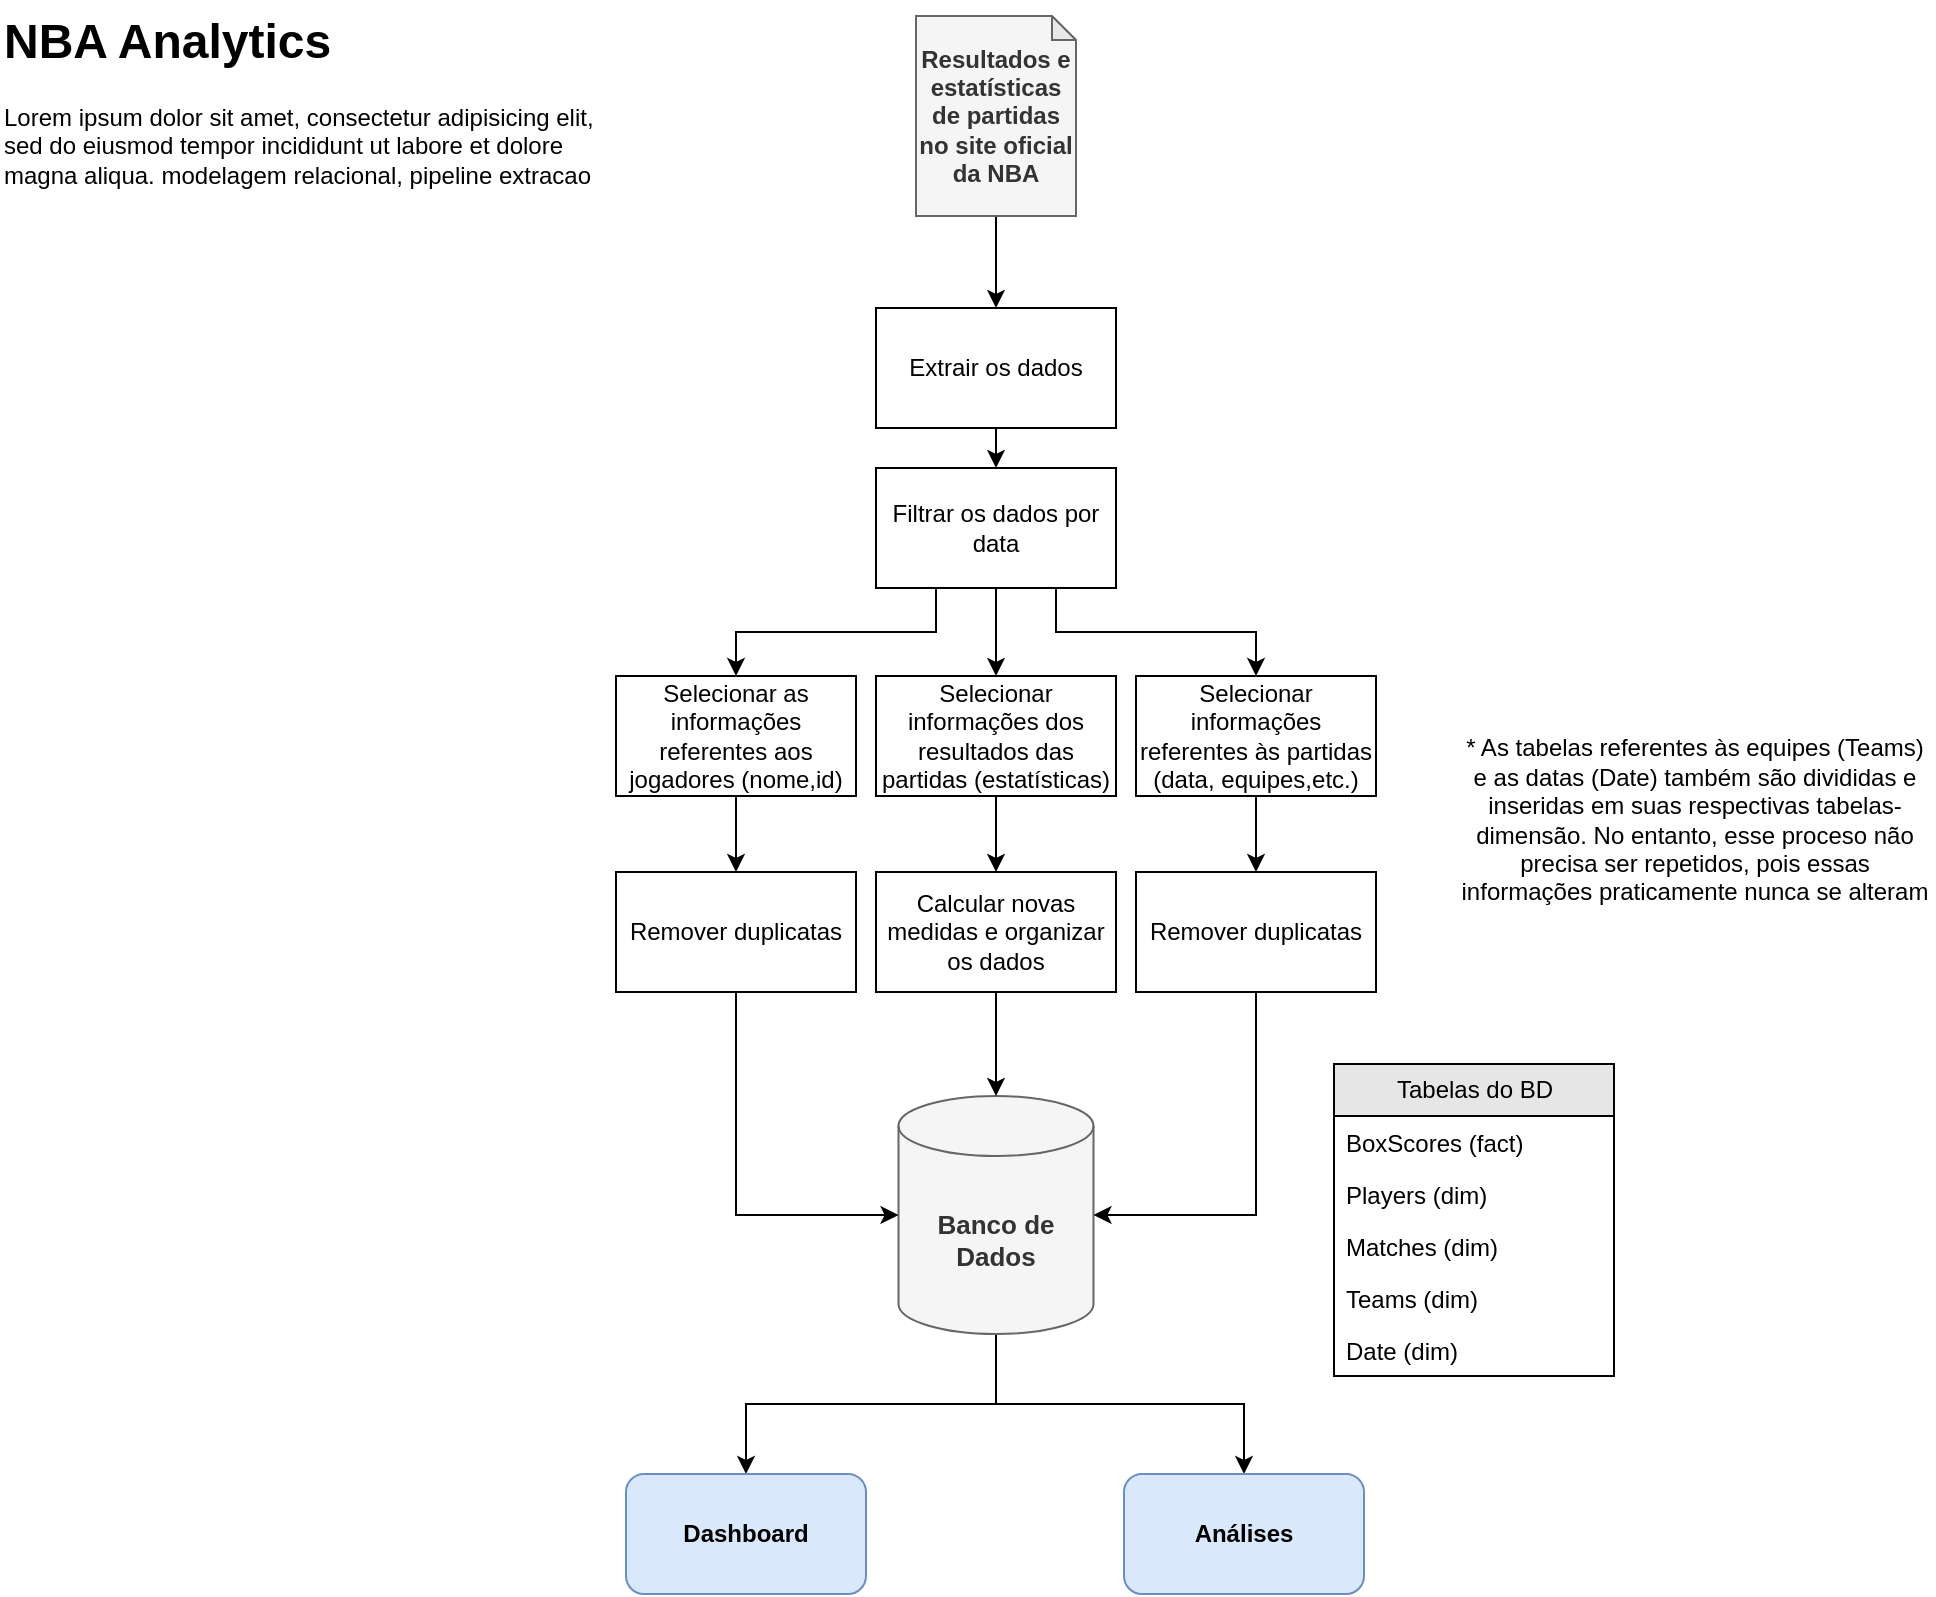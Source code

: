 <mxfile version="24.4.6" type="device">
  <diagram name="Página-1" id="Kj-l54VVts99x-T9ZCAx">
    <mxGraphModel dx="880" dy="434" grid="0" gridSize="10" guides="1" tooltips="1" connect="1" arrows="1" fold="1" page="1" pageScale="1" pageWidth="530" pageHeight="670" background="#FFFFFF" math="0" shadow="0">
      <root>
        <mxCell id="0" />
        <mxCell id="1" parent="0" />
        <mxCell id="TvcZUfRdJttuHaKvoJkn-2" style="edgeStyle=orthogonalEdgeStyle;rounded=0;orthogonalLoop=1;jettySize=auto;html=1;exitX=0.5;exitY=1;exitDx=0;exitDy=0;exitPerimeter=0;" parent="1" source="hUrVYdN8rmowNbnYmtl_-1" target="hUrVYdN8rmowNbnYmtl_-16" edge="1">
          <mxGeometry relative="1" as="geometry" />
        </mxCell>
        <mxCell id="hUrVYdN8rmowNbnYmtl_-1" value="&lt;span&gt;Resultados e estatísticas de partidas no site oficial da NBA&lt;/span&gt;" style="shape=note;whiteSpace=wrap;html=1;backgroundOutline=1;darkOpacity=0.05;size=12;rounded=0;fillColor=#f5f5f5;strokeColor=#666666;fontColor=#333333;fontStyle=1" parent="1" vertex="1">
          <mxGeometry x="488" y="35" width="80" height="100" as="geometry" />
        </mxCell>
        <mxCell id="TvcZUfRdJttuHaKvoJkn-15" style="edgeStyle=orthogonalEdgeStyle;rounded=0;orthogonalLoop=1;jettySize=auto;html=1;exitX=0.5;exitY=1;exitDx=0;exitDy=0;entryX=0.5;entryY=0;entryDx=0;entryDy=0;" parent="1" source="hUrVYdN8rmowNbnYmtl_-16" target="TvcZUfRdJttuHaKvoJkn-3" edge="1">
          <mxGeometry relative="1" as="geometry" />
        </mxCell>
        <mxCell id="hUrVYdN8rmowNbnYmtl_-16" value="Extrair os dados" style="rounded=0;whiteSpace=wrap;html=1;" parent="1" vertex="1">
          <mxGeometry x="468" y="181" width="120" height="60" as="geometry" />
        </mxCell>
        <mxCell id="hUrVYdN8rmowNbnYmtl_-87" value="&lt;h1 style=&quot;margin-top: 0px;&quot;&gt;NBA Analytics&lt;/h1&gt;&lt;p&gt;Lorem ipsum dolor sit amet, consectetur adipisicing elit, sed do eiusmod tempor incididunt ut labore et dolore magna aliqua. modelagem relacional, pipeline extracao&amp;nbsp;&lt;/p&gt;" style="text;html=1;whiteSpace=wrap;overflow=hidden;rounded=0;" parent="1" vertex="1">
          <mxGeometry x="30" y="27" width="301" height="120" as="geometry" />
        </mxCell>
        <mxCell id="TvcZUfRdJttuHaKvoJkn-16" style="edgeStyle=orthogonalEdgeStyle;rounded=0;orthogonalLoop=1;jettySize=auto;html=1;exitX=0.5;exitY=1;exitDx=0;exitDy=0;entryX=0.5;entryY=0;entryDx=0;entryDy=0;" parent="1" source="TvcZUfRdJttuHaKvoJkn-3" target="TvcZUfRdJttuHaKvoJkn-5" edge="1">
          <mxGeometry relative="1" as="geometry" />
        </mxCell>
        <mxCell id="TvcZUfRdJttuHaKvoJkn-17" style="edgeStyle=orthogonalEdgeStyle;rounded=0;orthogonalLoop=1;jettySize=auto;html=1;exitX=0.25;exitY=1;exitDx=0;exitDy=0;entryX=0.5;entryY=0;entryDx=0;entryDy=0;" parent="1" source="TvcZUfRdJttuHaKvoJkn-3" target="TvcZUfRdJttuHaKvoJkn-4" edge="1">
          <mxGeometry relative="1" as="geometry" />
        </mxCell>
        <mxCell id="TvcZUfRdJttuHaKvoJkn-18" style="edgeStyle=orthogonalEdgeStyle;rounded=0;orthogonalLoop=1;jettySize=auto;html=1;exitX=0.75;exitY=1;exitDx=0;exitDy=0;entryX=0.5;entryY=0;entryDx=0;entryDy=0;" parent="1" source="TvcZUfRdJttuHaKvoJkn-3" target="TvcZUfRdJttuHaKvoJkn-6" edge="1">
          <mxGeometry relative="1" as="geometry" />
        </mxCell>
        <mxCell id="TvcZUfRdJttuHaKvoJkn-3" value="Filtrar os dados por data" style="rounded=0;whiteSpace=wrap;html=1;" parent="1" vertex="1">
          <mxGeometry x="468" y="261" width="120" height="60" as="geometry" />
        </mxCell>
        <mxCell id="TvcZUfRdJttuHaKvoJkn-20" style="edgeStyle=orthogonalEdgeStyle;rounded=0;orthogonalLoop=1;jettySize=auto;html=1;exitX=0.5;exitY=1;exitDx=0;exitDy=0;entryX=0.5;entryY=0;entryDx=0;entryDy=0;" parent="1" source="TvcZUfRdJttuHaKvoJkn-4" target="TvcZUfRdJttuHaKvoJkn-7" edge="1">
          <mxGeometry relative="1" as="geometry" />
        </mxCell>
        <mxCell id="TvcZUfRdJttuHaKvoJkn-4" value="Selecionar as informações referentes aos jogadores (nome,id)" style="rounded=0;whiteSpace=wrap;html=1;" parent="1" vertex="1">
          <mxGeometry x="338" y="365" width="120" height="60" as="geometry" />
        </mxCell>
        <mxCell id="TvcZUfRdJttuHaKvoJkn-21" style="edgeStyle=orthogonalEdgeStyle;rounded=0;orthogonalLoop=1;jettySize=auto;html=1;exitX=0.5;exitY=1;exitDx=0;exitDy=0;entryX=0.5;entryY=0;entryDx=0;entryDy=0;" parent="1" source="TvcZUfRdJttuHaKvoJkn-5" target="TvcZUfRdJttuHaKvoJkn-8" edge="1">
          <mxGeometry relative="1" as="geometry" />
        </mxCell>
        <mxCell id="TvcZUfRdJttuHaKvoJkn-5" value="Selecionar informações dos resultados das partidas (estatísticas)" style="rounded=0;whiteSpace=wrap;html=1;" parent="1" vertex="1">
          <mxGeometry x="468" y="365" width="120" height="60" as="geometry" />
        </mxCell>
        <mxCell id="TvcZUfRdJttuHaKvoJkn-22" style="edgeStyle=orthogonalEdgeStyle;rounded=0;orthogonalLoop=1;jettySize=auto;html=1;exitX=0.5;exitY=1;exitDx=0;exitDy=0;entryX=0.5;entryY=0;entryDx=0;entryDy=0;" parent="1" source="TvcZUfRdJttuHaKvoJkn-6" target="TvcZUfRdJttuHaKvoJkn-9" edge="1">
          <mxGeometry relative="1" as="geometry" />
        </mxCell>
        <mxCell id="TvcZUfRdJttuHaKvoJkn-6" value="Selecionar informações referentes às partidas (data, equipes,etc.)" style="rounded=0;whiteSpace=wrap;html=1;" parent="1" vertex="1">
          <mxGeometry x="598" y="365" width="120" height="60" as="geometry" />
        </mxCell>
        <mxCell id="TvcZUfRdJttuHaKvoJkn-7" value="Remover duplicatas" style="rounded=0;whiteSpace=wrap;html=1;" parent="1" vertex="1">
          <mxGeometry x="338" y="463" width="120" height="60" as="geometry" />
        </mxCell>
        <mxCell id="TvcZUfRdJttuHaKvoJkn-8" value="Calcular novas medidas e organizar os dados" style="rounded=0;whiteSpace=wrap;html=1;" parent="1" vertex="1">
          <mxGeometry x="468" y="463" width="120" height="60" as="geometry" />
        </mxCell>
        <mxCell id="TvcZUfRdJttuHaKvoJkn-9" value="Remover duplicatas" style="rounded=0;whiteSpace=wrap;html=1;" parent="1" vertex="1">
          <mxGeometry x="598" y="463" width="120" height="60" as="geometry" />
        </mxCell>
        <mxCell id="TvcZUfRdJttuHaKvoJkn-26" style="edgeStyle=orthogonalEdgeStyle;rounded=0;orthogonalLoop=1;jettySize=auto;html=1;exitX=0.5;exitY=1;exitDx=0;exitDy=0;exitPerimeter=0;entryX=0.5;entryY=0;entryDx=0;entryDy=0;" parent="1" source="TvcZUfRdJttuHaKvoJkn-11" target="TvcZUfRdJttuHaKvoJkn-13" edge="1">
          <mxGeometry relative="1" as="geometry" />
        </mxCell>
        <mxCell id="TvcZUfRdJttuHaKvoJkn-27" style="edgeStyle=orthogonalEdgeStyle;rounded=0;orthogonalLoop=1;jettySize=auto;html=1;exitX=0.5;exitY=1;exitDx=0;exitDy=0;exitPerimeter=0;entryX=0.5;entryY=0;entryDx=0;entryDy=0;" parent="1" source="TvcZUfRdJttuHaKvoJkn-11" target="TvcZUfRdJttuHaKvoJkn-14" edge="1">
          <mxGeometry relative="1" as="geometry" />
        </mxCell>
        <mxCell id="TvcZUfRdJttuHaKvoJkn-11" value="Banco de Dados" style="shape=cylinder3;whiteSpace=wrap;html=1;boundedLbl=1;backgroundOutline=1;size=15;fillColor=#f5f5f5;fontColor=#333333;strokeColor=#666666;fontStyle=1;fontSize=13;" parent="1" vertex="1">
          <mxGeometry x="479.25" y="575" width="97.5" height="119" as="geometry" />
        </mxCell>
        <mxCell id="TvcZUfRdJttuHaKvoJkn-12" value="* As tabelas referentes às equipes (Teams) e as datas (Date) também são divididas e inseridas em suas respectivas tabelas-dimensão. No entanto, esse proceso não precisa ser repetidos, pois essas informações praticamente nunca se alteram" style="text;html=1;align=center;verticalAlign=middle;whiteSpace=wrap;rounded=0;" parent="1" vertex="1">
          <mxGeometry x="758" y="422" width="239" height="30" as="geometry" />
        </mxCell>
        <mxCell id="TvcZUfRdJttuHaKvoJkn-13" value="Dashboard" style="rounded=1;whiteSpace=wrap;html=1;fillColor=#dae8fc;strokeColor=#6c8ebf;fontStyle=1" parent="1" vertex="1">
          <mxGeometry x="343" y="764" width="120" height="60" as="geometry" />
        </mxCell>
        <mxCell id="TvcZUfRdJttuHaKvoJkn-14" value="Análises" style="rounded=1;whiteSpace=wrap;html=1;fillColor=#dae8fc;strokeColor=#6c8ebf;fontStyle=1" parent="1" vertex="1">
          <mxGeometry x="592" y="764" width="120" height="60" as="geometry" />
        </mxCell>
        <mxCell id="TvcZUfRdJttuHaKvoJkn-23" style="edgeStyle=orthogonalEdgeStyle;rounded=0;orthogonalLoop=1;jettySize=auto;html=1;exitX=0.5;exitY=1;exitDx=0;exitDy=0;entryX=0.5;entryY=0;entryDx=0;entryDy=0;entryPerimeter=0;" parent="1" source="TvcZUfRdJttuHaKvoJkn-8" target="TvcZUfRdJttuHaKvoJkn-11" edge="1">
          <mxGeometry relative="1" as="geometry" />
        </mxCell>
        <mxCell id="TvcZUfRdJttuHaKvoJkn-24" style="edgeStyle=orthogonalEdgeStyle;rounded=0;orthogonalLoop=1;jettySize=auto;html=1;exitX=0.5;exitY=1;exitDx=0;exitDy=0;entryX=0;entryY=0.5;entryDx=0;entryDy=0;entryPerimeter=0;" parent="1" source="TvcZUfRdJttuHaKvoJkn-7" target="TvcZUfRdJttuHaKvoJkn-11" edge="1">
          <mxGeometry relative="1" as="geometry" />
        </mxCell>
        <mxCell id="TvcZUfRdJttuHaKvoJkn-25" style="edgeStyle=orthogonalEdgeStyle;rounded=0;orthogonalLoop=1;jettySize=auto;html=1;exitX=0.5;exitY=1;exitDx=0;exitDy=0;entryX=1;entryY=0.5;entryDx=0;entryDy=0;entryPerimeter=0;" parent="1" source="TvcZUfRdJttuHaKvoJkn-9" target="TvcZUfRdJttuHaKvoJkn-11" edge="1">
          <mxGeometry relative="1" as="geometry" />
        </mxCell>
        <mxCell id="TvcZUfRdJttuHaKvoJkn-28" value="Tabelas do BD" style="swimlane;fontStyle=0;childLayout=stackLayout;horizontal=1;startSize=26;fillColor=#E6E6E6;horizontalStack=0;resizeParent=1;resizeParentMax=0;resizeLast=0;collapsible=1;marginBottom=0;html=1;" parent="1" vertex="1">
          <mxGeometry x="697" y="559" width="140" height="156" as="geometry">
            <mxRectangle x="688" y="562" width="113" height="26" as="alternateBounds" />
          </mxGeometry>
        </mxCell>
        <mxCell id="TvcZUfRdJttuHaKvoJkn-29" value="BoxScores (fact)" style="text;strokeColor=none;fillColor=none;align=left;verticalAlign=top;spacingLeft=4;spacingRight=4;overflow=hidden;rotatable=0;points=[[0,0.5],[1,0.5]];portConstraint=eastwest;whiteSpace=wrap;html=1;" parent="TvcZUfRdJttuHaKvoJkn-28" vertex="1">
          <mxGeometry y="26" width="140" height="26" as="geometry" />
        </mxCell>
        <mxCell id="TvcZUfRdJttuHaKvoJkn-30" value="Players (dim)" style="text;strokeColor=none;fillColor=none;align=left;verticalAlign=top;spacingLeft=4;spacingRight=4;overflow=hidden;rotatable=0;points=[[0,0.5],[1,0.5]];portConstraint=eastwest;whiteSpace=wrap;html=1;" parent="TvcZUfRdJttuHaKvoJkn-28" vertex="1">
          <mxGeometry y="52" width="140" height="26" as="geometry" />
        </mxCell>
        <mxCell id="TvcZUfRdJttuHaKvoJkn-31" value="Matches (dim)" style="text;strokeColor=none;fillColor=none;align=left;verticalAlign=top;spacingLeft=4;spacingRight=4;overflow=hidden;rotatable=0;points=[[0,0.5],[1,0.5]];portConstraint=eastwest;whiteSpace=wrap;html=1;" parent="TvcZUfRdJttuHaKvoJkn-28" vertex="1">
          <mxGeometry y="78" width="140" height="26" as="geometry" />
        </mxCell>
        <mxCell id="TvcZUfRdJttuHaKvoJkn-33" value="Teams (dim)" style="text;strokeColor=none;fillColor=none;align=left;verticalAlign=top;spacingLeft=4;spacingRight=4;overflow=hidden;rotatable=0;points=[[0,0.5],[1,0.5]];portConstraint=eastwest;whiteSpace=wrap;html=1;" parent="TvcZUfRdJttuHaKvoJkn-28" vertex="1">
          <mxGeometry y="104" width="140" height="26" as="geometry" />
        </mxCell>
        <mxCell id="TvcZUfRdJttuHaKvoJkn-32" value="Date (dim)" style="text;strokeColor=none;fillColor=none;align=left;verticalAlign=top;spacingLeft=4;spacingRight=4;overflow=hidden;rotatable=0;points=[[0,0.5],[1,0.5]];portConstraint=eastwest;whiteSpace=wrap;html=1;" parent="TvcZUfRdJttuHaKvoJkn-28" vertex="1">
          <mxGeometry y="130" width="140" height="26" as="geometry" />
        </mxCell>
      </root>
    </mxGraphModel>
  </diagram>
</mxfile>
